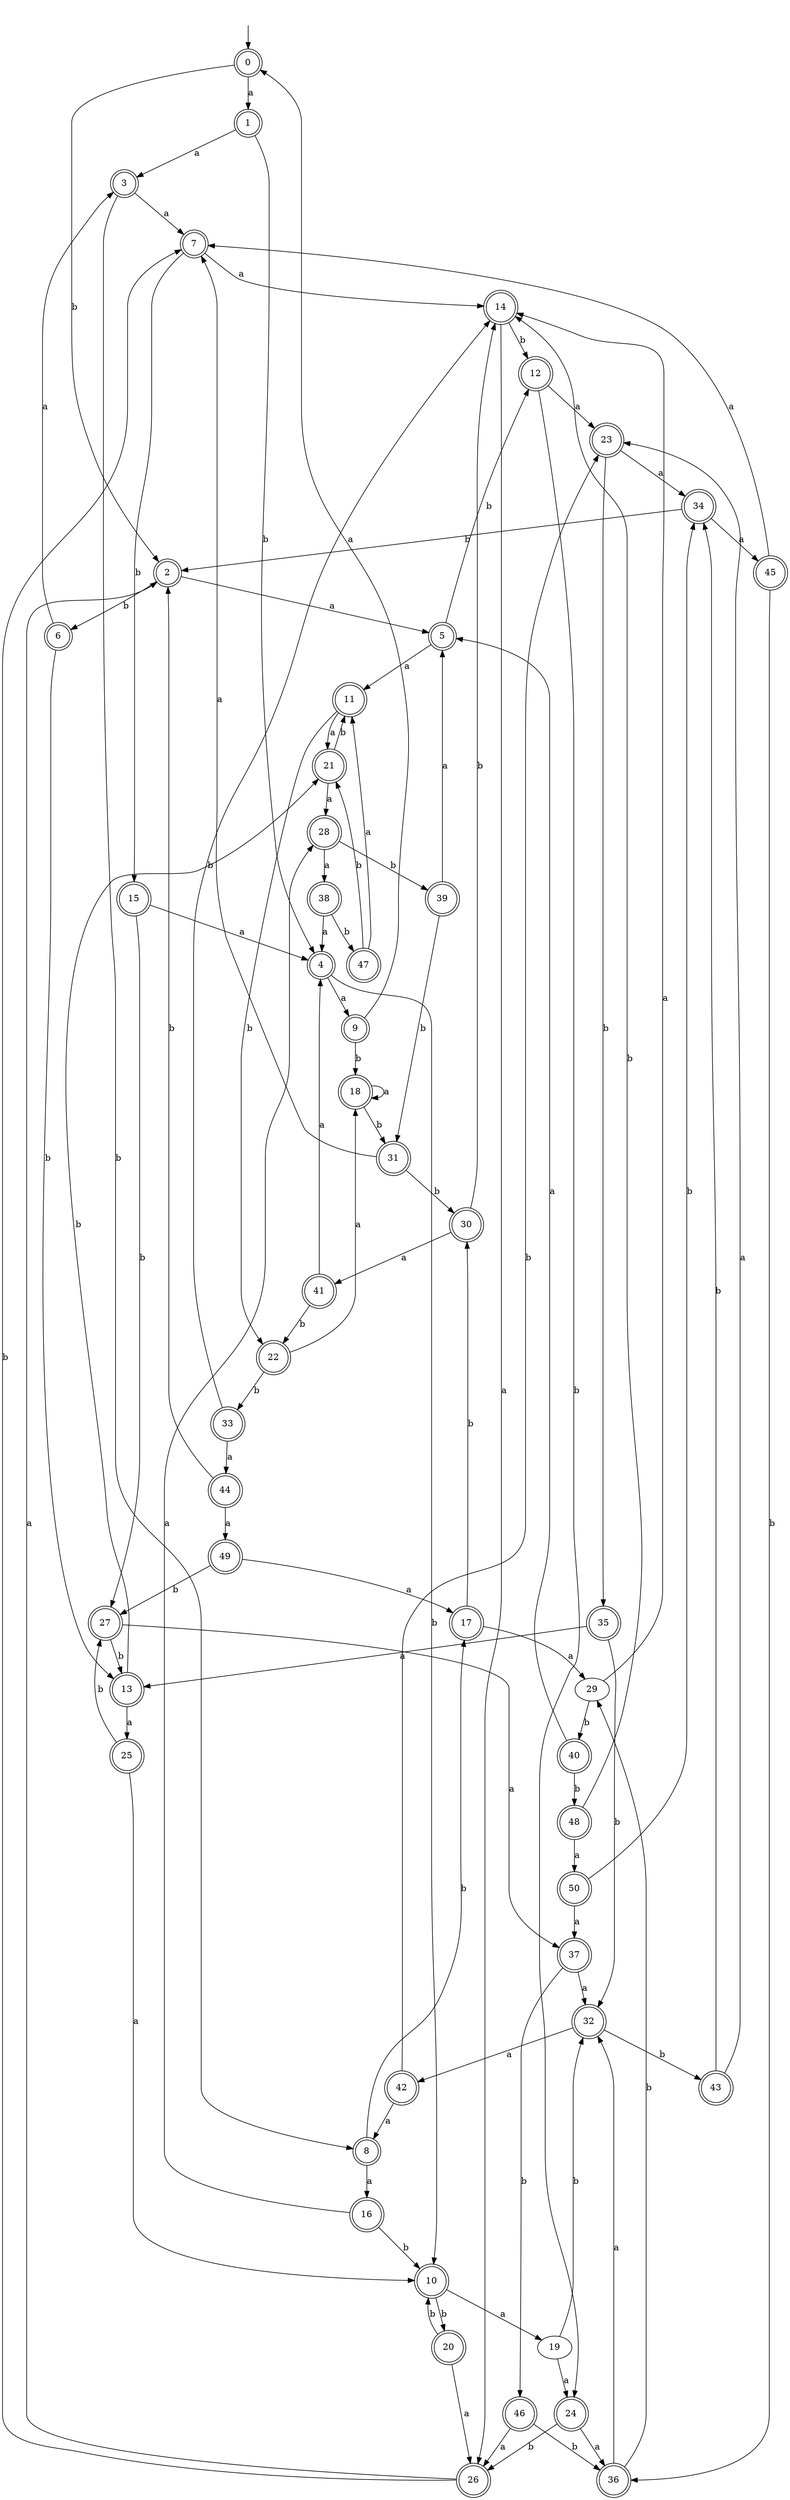 digraph RandomDFA {
  __start0 [label="", shape=none];
  __start0 -> 0 [label=""];
  0 [shape=circle] [shape=doublecircle]
  0 -> 1 [label="a"]
  0 -> 2 [label="b"]
  1 [shape=doublecircle]
  1 -> 3 [label="a"]
  1 -> 4 [label="b"]
  2 [shape=doublecircle]
  2 -> 5 [label="a"]
  2 -> 6 [label="b"]
  3 [shape=doublecircle]
  3 -> 7 [label="a"]
  3 -> 8 [label="b"]
  4 [shape=doublecircle]
  4 -> 9 [label="a"]
  4 -> 10 [label="b"]
  5 [shape=doublecircle]
  5 -> 11 [label="a"]
  5 -> 12 [label="b"]
  6 [shape=doublecircle]
  6 -> 3 [label="a"]
  6 -> 13 [label="b"]
  7 [shape=doublecircle]
  7 -> 14 [label="a"]
  7 -> 15 [label="b"]
  8 [shape=doublecircle]
  8 -> 16 [label="a"]
  8 -> 17 [label="b"]
  9 [shape=doublecircle]
  9 -> 0 [label="a"]
  9 -> 18 [label="b"]
  10 [shape=doublecircle]
  10 -> 19 [label="a"]
  10 -> 20 [label="b"]
  11 [shape=doublecircle]
  11 -> 21 [label="a"]
  11 -> 22 [label="b"]
  12 [shape=doublecircle]
  12 -> 23 [label="a"]
  12 -> 24 [label="b"]
  13 [shape=doublecircle]
  13 -> 25 [label="a"]
  13 -> 21 [label="b"]
  14 [shape=doublecircle]
  14 -> 26 [label="a"]
  14 -> 12 [label="b"]
  15 [shape=doublecircle]
  15 -> 4 [label="a"]
  15 -> 27 [label="b"]
  16 [shape=doublecircle]
  16 -> 28 [label="a"]
  16 -> 10 [label="b"]
  17 [shape=doublecircle]
  17 -> 29 [label="a"]
  17 -> 30 [label="b"]
  18 [shape=doublecircle]
  18 -> 18 [label="a"]
  18 -> 31 [label="b"]
  19
  19 -> 24 [label="a"]
  19 -> 32 [label="b"]
  20 [shape=doublecircle]
  20 -> 26 [label="a"]
  20 -> 10 [label="b"]
  21 [shape=doublecircle]
  21 -> 28 [label="a"]
  21 -> 11 [label="b"]
  22 [shape=doublecircle]
  22 -> 18 [label="a"]
  22 -> 33 [label="b"]
  23 [shape=doublecircle]
  23 -> 34 [label="a"]
  23 -> 35 [label="b"]
  24 [shape=doublecircle]
  24 -> 36 [label="a"]
  24 -> 26 [label="b"]
  25 [shape=doublecircle]
  25 -> 10 [label="a"]
  25 -> 27 [label="b"]
  26 [shape=doublecircle]
  26 -> 2 [label="a"]
  26 -> 7 [label="b"]
  27 [shape=doublecircle]
  27 -> 37 [label="a"]
  27 -> 13 [label="b"]
  28 [shape=doublecircle]
  28 -> 38 [label="a"]
  28 -> 39 [label="b"]
  29
  29 -> 14 [label="a"]
  29 -> 40 [label="b"]
  30 [shape=doublecircle]
  30 -> 41 [label="a"]
  30 -> 14 [label="b"]
  31 [shape=doublecircle]
  31 -> 7 [label="a"]
  31 -> 30 [label="b"]
  32 [shape=doublecircle]
  32 -> 42 [label="a"]
  32 -> 43 [label="b"]
  33 [shape=doublecircle]
  33 -> 44 [label="a"]
  33 -> 14 [label="b"]
  34 [shape=doublecircle]
  34 -> 45 [label="a"]
  34 -> 2 [label="b"]
  35 [shape=doublecircle]
  35 -> 13 [label="a"]
  35 -> 32 [label="b"]
  36 [shape=doublecircle]
  36 -> 32 [label="a"]
  36 -> 29 [label="b"]
  37 [shape=doublecircle]
  37 -> 32 [label="a"]
  37 -> 46 [label="b"]
  38 [shape=doublecircle]
  38 -> 4 [label="a"]
  38 -> 47 [label="b"]
  39 [shape=doublecircle]
  39 -> 5 [label="a"]
  39 -> 31 [label="b"]
  40 [shape=doublecircle]
  40 -> 5 [label="a"]
  40 -> 48 [label="b"]
  41 [shape=doublecircle]
  41 -> 4 [label="a"]
  41 -> 22 [label="b"]
  42 [shape=doublecircle]
  42 -> 8 [label="a"]
  42 -> 23 [label="b"]
  43 [shape=doublecircle]
  43 -> 23 [label="a"]
  43 -> 34 [label="b"]
  44 [shape=doublecircle]
  44 -> 49 [label="a"]
  44 -> 2 [label="b"]
  45 [shape=doublecircle]
  45 -> 7 [label="a"]
  45 -> 36 [label="b"]
  46 [shape=doublecircle]
  46 -> 26 [label="a"]
  46 -> 36 [label="b"]
  47 [shape=doublecircle]
  47 -> 11 [label="a"]
  47 -> 21 [label="b"]
  48 [shape=doublecircle]
  48 -> 50 [label="a"]
  48 -> 14 [label="b"]
  49 [shape=doublecircle]
  49 -> 17 [label="a"]
  49 -> 27 [label="b"]
  50 [shape=doublecircle]
  50 -> 37 [label="a"]
  50 -> 34 [label="b"]
}
